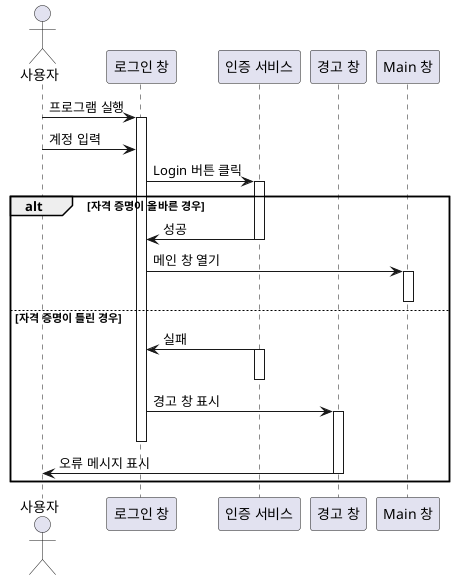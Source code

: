 @startuml

actor 사용자

participant "로그인 창" as Login
participant "인증 서비스" as Auth
participant "경고 창" as Warning
participant "Main 창" as Main

사용자 -> Login : 프로그램 실행
activate Login

사용자 -> Login : 계정 입력
Login -> Auth : Login 버튼 클릭
activate Auth

alt 자격 증명이 올바른 경우
    Auth -> Login : 성공
    deactivate Auth
    Login -> Main : 메인 창 열기
    activate Main
    deactivate Main
else 자격 증명이 틀린 경우
    Auth -> Login : 실패
    activate Auth
    deactivate Auth
    Login -> Warning : 경고 창 표시
    activate Warning
    deactivate Login
    Warning -> 사용자 : 오류 메시지 표시
    deactivate Warning
    deactivate Login
end

@enduml
